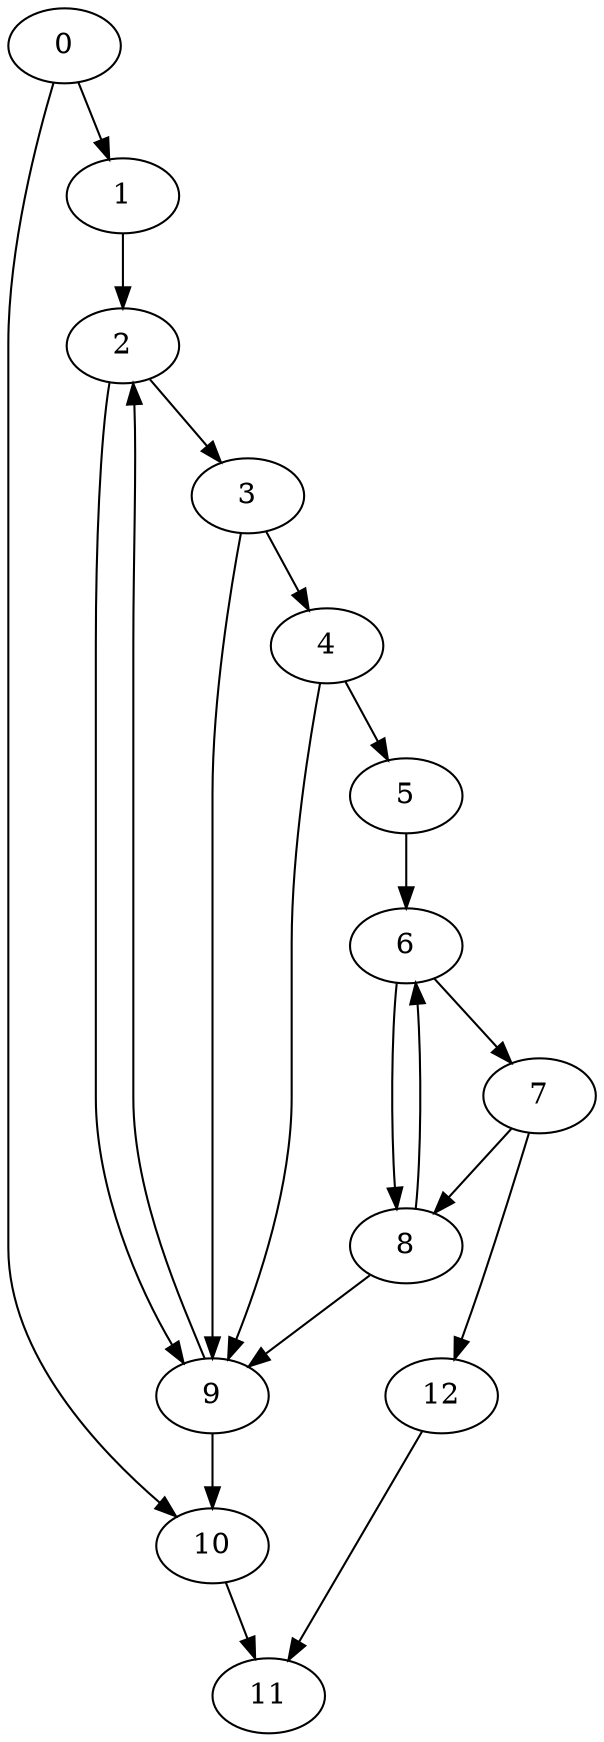 digraph {
	0
	1
	2
	3
	4
	5
	6
	7
	8
	9
	10
	11
	12
	6 -> 7
	0 -> 10
	9 -> 10
	7 -> 12
	9 -> 2
	1 -> 2
	2 -> 3
	3 -> 4
	5 -> 6
	8 -> 6
	0 -> 1
	4 -> 5
	6 -> 8
	7 -> 8
	2 -> 9
	3 -> 9
	4 -> 9
	8 -> 9
	10 -> 11
	12 -> 11
}

